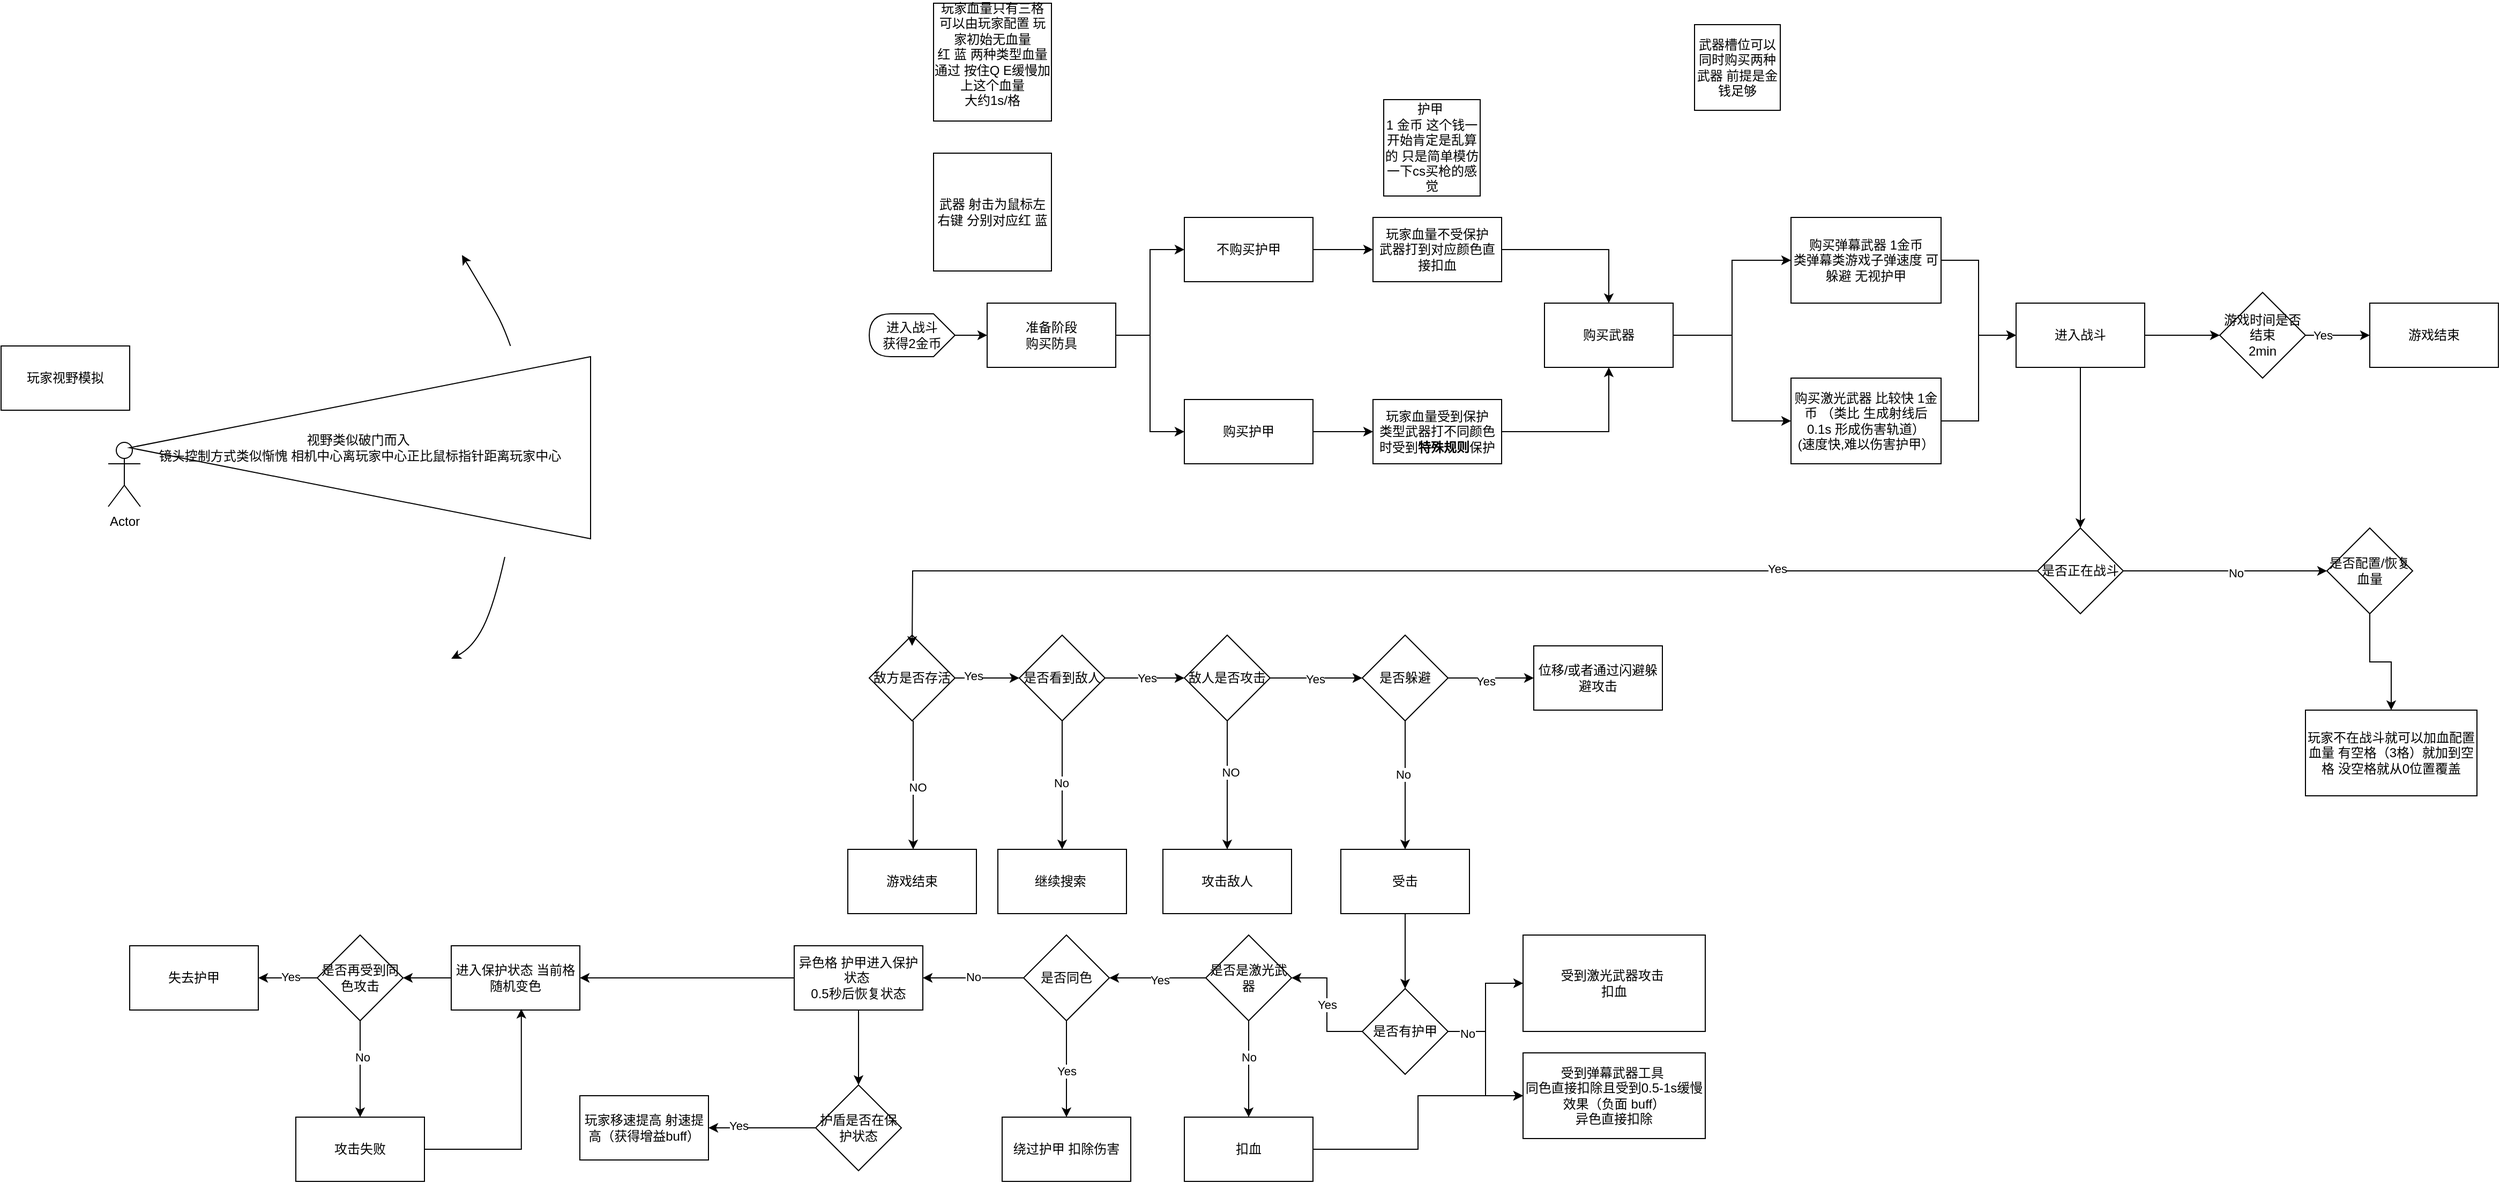 <mxfile version="24.2.7" type="github">
  <diagram id="C5RBs43oDa-KdzZeNtuy" name="Page-1">
    <mxGraphModel dx="3033" dy="1135" grid="1" gridSize="10" guides="1" tooltips="1" connect="1" arrows="1" fold="1" page="1" pageScale="1" pageWidth="827" pageHeight="1169" math="0" shadow="0">
      <root>
        <mxCell id="WIyWlLk6GJQsqaUBKTNV-0" />
        <mxCell id="WIyWlLk6GJQsqaUBKTNV-1" parent="WIyWlLk6GJQsqaUBKTNV-0" />
        <mxCell id="3IvADGGe1elxMChd6s5r-2" style="edgeStyle=orthogonalEdgeStyle;rounded=0;orthogonalLoop=1;jettySize=auto;html=1;" edge="1" parent="WIyWlLk6GJQsqaUBKTNV-1" source="3IvADGGe1elxMChd6s5r-0" target="3IvADGGe1elxMChd6s5r-1">
          <mxGeometry relative="1" as="geometry" />
        </mxCell>
        <mxCell id="3IvADGGe1elxMChd6s5r-0" value="进入战斗&lt;div&gt;获得2金币&lt;/div&gt;" style="shape=display;whiteSpace=wrap;html=1;direction=west;" vertex="1" parent="WIyWlLk6GJQsqaUBKTNV-1">
          <mxGeometry y="310" width="80" height="40" as="geometry" />
        </mxCell>
        <mxCell id="3IvADGGe1elxMChd6s5r-18" style="edgeStyle=orthogonalEdgeStyle;rounded=0;orthogonalLoop=1;jettySize=auto;html=1;entryX=0;entryY=0.5;entryDx=0;entryDy=0;" edge="1" parent="WIyWlLk6GJQsqaUBKTNV-1" source="3IvADGGe1elxMChd6s5r-1" target="3IvADGGe1elxMChd6s5r-16">
          <mxGeometry relative="1" as="geometry" />
        </mxCell>
        <mxCell id="3IvADGGe1elxMChd6s5r-19" style="edgeStyle=orthogonalEdgeStyle;rounded=0;orthogonalLoop=1;jettySize=auto;html=1;entryX=0;entryY=0.5;entryDx=0;entryDy=0;" edge="1" parent="WIyWlLk6GJQsqaUBKTNV-1" source="3IvADGGe1elxMChd6s5r-1" target="3IvADGGe1elxMChd6s5r-17">
          <mxGeometry relative="1" as="geometry" />
        </mxCell>
        <mxCell id="3IvADGGe1elxMChd6s5r-1" value="准备阶段&lt;div&gt;购买防具&lt;/div&gt;" style="rounded=0;whiteSpace=wrap;html=1;" vertex="1" parent="WIyWlLk6GJQsqaUBKTNV-1">
          <mxGeometry x="110" y="300" width="120" height="60" as="geometry" />
        </mxCell>
        <mxCell id="3IvADGGe1elxMChd6s5r-46" style="edgeStyle=orthogonalEdgeStyle;rounded=0;orthogonalLoop=1;jettySize=auto;html=1;entryX=0;entryY=0.5;entryDx=0;entryDy=0;" edge="1" parent="WIyWlLk6GJQsqaUBKTNV-1" source="3IvADGGe1elxMChd6s5r-4" target="3IvADGGe1elxMChd6s5r-44">
          <mxGeometry relative="1" as="geometry" />
        </mxCell>
        <mxCell id="3IvADGGe1elxMChd6s5r-4" value="购买&lt;span style=&quot;background-color: initial;&quot;&gt;激光武器 比较快 1金币 （类比 生成射线后 0.1s 形成伤害轨道）&lt;/span&gt;&lt;div&gt;&lt;div&gt;(速度快,难以伤害护甲）&lt;/div&gt;&lt;/div&gt;" style="rounded=0;whiteSpace=wrap;html=1;" vertex="1" parent="WIyWlLk6GJQsqaUBKTNV-1">
          <mxGeometry x="860" y="370" width="140" height="80" as="geometry" />
        </mxCell>
        <mxCell id="3IvADGGe1elxMChd6s5r-45" style="edgeStyle=orthogonalEdgeStyle;rounded=0;orthogonalLoop=1;jettySize=auto;html=1;" edge="1" parent="WIyWlLk6GJQsqaUBKTNV-1" source="3IvADGGe1elxMChd6s5r-7" target="3IvADGGe1elxMChd6s5r-44">
          <mxGeometry relative="1" as="geometry" />
        </mxCell>
        <mxCell id="3IvADGGe1elxMChd6s5r-7" value="购买弹幕武器 1金币&lt;div&gt;类弹幕类游戏子弹速度 可躲避 无视护甲&lt;/div&gt;" style="rounded=0;whiteSpace=wrap;html=1;" vertex="1" parent="WIyWlLk6GJQsqaUBKTNV-1">
          <mxGeometry x="860" y="220" width="140" height="80" as="geometry" />
        </mxCell>
        <mxCell id="3IvADGGe1elxMChd6s5r-23" style="edgeStyle=orthogonalEdgeStyle;rounded=0;orthogonalLoop=1;jettySize=auto;html=1;" edge="1" parent="WIyWlLk6GJQsqaUBKTNV-1" source="3IvADGGe1elxMChd6s5r-16">
          <mxGeometry relative="1" as="geometry">
            <mxPoint x="470.0" y="250" as="targetPoint" />
          </mxGeometry>
        </mxCell>
        <mxCell id="3IvADGGe1elxMChd6s5r-16" value="不购买护甲" style="rounded=0;whiteSpace=wrap;html=1;" vertex="1" parent="WIyWlLk6GJQsqaUBKTNV-1">
          <mxGeometry x="294" y="220" width="120" height="60" as="geometry" />
        </mxCell>
        <mxCell id="3IvADGGe1elxMChd6s5r-27" style="edgeStyle=orthogonalEdgeStyle;rounded=0;orthogonalLoop=1;jettySize=auto;html=1;" edge="1" parent="WIyWlLk6GJQsqaUBKTNV-1" source="3IvADGGe1elxMChd6s5r-17" target="3IvADGGe1elxMChd6s5r-21">
          <mxGeometry relative="1" as="geometry" />
        </mxCell>
        <mxCell id="3IvADGGe1elxMChd6s5r-17" value="购买护甲" style="rounded=0;whiteSpace=wrap;html=1;" vertex="1" parent="WIyWlLk6GJQsqaUBKTNV-1">
          <mxGeometry x="294" y="390" width="120" height="60" as="geometry" />
        </mxCell>
        <mxCell id="3IvADGGe1elxMChd6s5r-35" style="edgeStyle=orthogonalEdgeStyle;rounded=0;orthogonalLoop=1;jettySize=auto;html=1;" edge="1" parent="WIyWlLk6GJQsqaUBKTNV-1" source="3IvADGGe1elxMChd6s5r-20" target="3IvADGGe1elxMChd6s5r-7">
          <mxGeometry relative="1" as="geometry" />
        </mxCell>
        <mxCell id="3IvADGGe1elxMChd6s5r-36" style="edgeStyle=orthogonalEdgeStyle;rounded=0;orthogonalLoop=1;jettySize=auto;html=1;entryX=0;entryY=0.5;entryDx=0;entryDy=0;" edge="1" parent="WIyWlLk6GJQsqaUBKTNV-1" source="3IvADGGe1elxMChd6s5r-20" target="3IvADGGe1elxMChd6s5r-4">
          <mxGeometry relative="1" as="geometry" />
        </mxCell>
        <mxCell id="3IvADGGe1elxMChd6s5r-20" value="购买武器" style="rounded=0;whiteSpace=wrap;html=1;" vertex="1" parent="WIyWlLk6GJQsqaUBKTNV-1">
          <mxGeometry x="630" y="300" width="120" height="60" as="geometry" />
        </mxCell>
        <mxCell id="3IvADGGe1elxMChd6s5r-34" style="edgeStyle=orthogonalEdgeStyle;rounded=0;orthogonalLoop=1;jettySize=auto;html=1;" edge="1" parent="WIyWlLk6GJQsqaUBKTNV-1" source="3IvADGGe1elxMChd6s5r-21" target="3IvADGGe1elxMChd6s5r-20">
          <mxGeometry relative="1" as="geometry" />
        </mxCell>
        <mxCell id="3IvADGGe1elxMChd6s5r-21" value="玩家血量受到保护&lt;div&gt;类型武器打不同颜色时受到&lt;b&gt;特殊规则&lt;/b&gt;保护&lt;/div&gt;" style="rounded=0;whiteSpace=wrap;html=1;" vertex="1" parent="WIyWlLk6GJQsqaUBKTNV-1">
          <mxGeometry x="470" y="390" width="120" height="60" as="geometry" />
        </mxCell>
        <mxCell id="3IvADGGe1elxMChd6s5r-22" value="玩家血量只有三格&lt;div&gt;可以由玩家配置 玩家初始无血量&lt;/div&gt;&lt;div&gt;红 蓝 两种类型血量&lt;/div&gt;&lt;div&gt;通过 按住Q E缓慢加上这个血量&lt;/div&gt;&lt;div&gt;大约1s/格&lt;/div&gt;&lt;div&gt;&lt;br&gt;&lt;/div&gt;" style="whiteSpace=wrap;html=1;aspect=fixed;" vertex="1" parent="WIyWlLk6GJQsqaUBKTNV-1">
          <mxGeometry x="60" y="20" width="110" height="110" as="geometry" />
        </mxCell>
        <mxCell id="3IvADGGe1elxMChd6s5r-33" style="edgeStyle=orthogonalEdgeStyle;rounded=0;orthogonalLoop=1;jettySize=auto;html=1;" edge="1" parent="WIyWlLk6GJQsqaUBKTNV-1" source="3IvADGGe1elxMChd6s5r-24" target="3IvADGGe1elxMChd6s5r-20">
          <mxGeometry relative="1" as="geometry" />
        </mxCell>
        <mxCell id="3IvADGGe1elxMChd6s5r-24" value="玩家血量不受保护&lt;div&gt;武器打到对应颜色直接扣血&lt;/div&gt;" style="rounded=0;whiteSpace=wrap;html=1;" vertex="1" parent="WIyWlLk6GJQsqaUBKTNV-1">
          <mxGeometry x="470" y="220" width="120" height="60" as="geometry" />
        </mxCell>
        <mxCell id="3IvADGGe1elxMChd6s5r-28" value="武器 射击为鼠标左右键 分别对应红 蓝" style="whiteSpace=wrap;html=1;aspect=fixed;" vertex="1" parent="WIyWlLk6GJQsqaUBKTNV-1">
          <mxGeometry x="60" y="160" width="110" height="110" as="geometry" />
        </mxCell>
        <mxCell id="3IvADGGe1elxMChd6s5r-37" value="武器槽位可以同时购买两种武器 前提是金钱足够" style="whiteSpace=wrap;html=1;aspect=fixed;" vertex="1" parent="WIyWlLk6GJQsqaUBKTNV-1">
          <mxGeometry x="770" y="40" width="80" height="80" as="geometry" />
        </mxCell>
        <mxCell id="3IvADGGe1elxMChd6s5r-38" value="护甲&amp;nbsp;&lt;div&gt;1 金币 这个钱一开始肯定是乱算的 只是简单模仿一下cs买枪的感觉&lt;/div&gt;" style="whiteSpace=wrap;html=1;aspect=fixed;" vertex="1" parent="WIyWlLk6GJQsqaUBKTNV-1">
          <mxGeometry x="480" y="110" width="90" height="90" as="geometry" />
        </mxCell>
        <mxCell id="3IvADGGe1elxMChd6s5r-76" style="edgeStyle=orthogonalEdgeStyle;rounded=0;orthogonalLoop=1;jettySize=auto;html=1;" edge="1" parent="WIyWlLk6GJQsqaUBKTNV-1" source="3IvADGGe1elxMChd6s5r-44">
          <mxGeometry relative="1" as="geometry">
            <mxPoint x="1260" y="330" as="targetPoint" />
          </mxGeometry>
        </mxCell>
        <mxCell id="3IvADGGe1elxMChd6s5r-128" style="edgeStyle=orthogonalEdgeStyle;rounded=0;orthogonalLoop=1;jettySize=auto;html=1;" edge="1" parent="WIyWlLk6GJQsqaUBKTNV-1" source="3IvADGGe1elxMChd6s5r-44" target="3IvADGGe1elxMChd6s5r-127">
          <mxGeometry relative="1" as="geometry" />
        </mxCell>
        <mxCell id="3IvADGGe1elxMChd6s5r-44" value="进入战斗" style="rounded=0;whiteSpace=wrap;html=1;" vertex="1" parent="WIyWlLk6GJQsqaUBKTNV-1">
          <mxGeometry x="1070" y="300" width="120" height="60" as="geometry" />
        </mxCell>
        <mxCell id="3IvADGGe1elxMChd6s5r-49" style="edgeStyle=orthogonalEdgeStyle;rounded=0;orthogonalLoop=1;jettySize=auto;html=1;" edge="1" parent="WIyWlLk6GJQsqaUBKTNV-1" source="3IvADGGe1elxMChd6s5r-48">
          <mxGeometry relative="1" as="geometry">
            <mxPoint x="140" y="650" as="targetPoint" />
          </mxGeometry>
        </mxCell>
        <mxCell id="3IvADGGe1elxMChd6s5r-51" value="Yes" style="edgeLabel;html=1;align=center;verticalAlign=middle;resizable=0;points=[];" vertex="1" connectable="0" parent="3IvADGGe1elxMChd6s5r-49">
          <mxGeometry x="-0.438" y="2" relative="1" as="geometry">
            <mxPoint as="offset" />
          </mxGeometry>
        </mxCell>
        <mxCell id="3IvADGGe1elxMChd6s5r-52" style="edgeStyle=orthogonalEdgeStyle;rounded=0;orthogonalLoop=1;jettySize=auto;html=1;" edge="1" parent="WIyWlLk6GJQsqaUBKTNV-1">
          <mxGeometry relative="1" as="geometry">
            <mxPoint x="41" y="810" as="targetPoint" />
            <mxPoint x="41" y="690" as="sourcePoint" />
          </mxGeometry>
        </mxCell>
        <mxCell id="3IvADGGe1elxMChd6s5r-53" value="NO" style="edgeLabel;html=1;align=center;verticalAlign=middle;resizable=0;points=[];" vertex="1" connectable="0" parent="3IvADGGe1elxMChd6s5r-52">
          <mxGeometry x="0.037" y="4" relative="1" as="geometry">
            <mxPoint as="offset" />
          </mxGeometry>
        </mxCell>
        <mxCell id="3IvADGGe1elxMChd6s5r-48" value="敌方是否存活" style="rhombus;whiteSpace=wrap;html=1;" vertex="1" parent="WIyWlLk6GJQsqaUBKTNV-1">
          <mxGeometry y="610" width="80" height="80" as="geometry" />
        </mxCell>
        <mxCell id="3IvADGGe1elxMChd6s5r-68" style="edgeStyle=orthogonalEdgeStyle;rounded=0;orthogonalLoop=1;jettySize=auto;html=1;entryX=0.5;entryY=0;entryDx=0;entryDy=0;" edge="1" parent="WIyWlLk6GJQsqaUBKTNV-1" source="3IvADGGe1elxMChd6s5r-50" target="3IvADGGe1elxMChd6s5r-75">
          <mxGeometry relative="1" as="geometry">
            <mxPoint x="180" y="810" as="targetPoint" />
          </mxGeometry>
        </mxCell>
        <mxCell id="3IvADGGe1elxMChd6s5r-69" value="No" style="edgeLabel;html=1;align=center;verticalAlign=middle;resizable=0;points=[];" vertex="1" connectable="0" parent="3IvADGGe1elxMChd6s5r-68">
          <mxGeometry x="-0.037" y="-1" relative="1" as="geometry">
            <mxPoint as="offset" />
          </mxGeometry>
        </mxCell>
        <mxCell id="3IvADGGe1elxMChd6s5r-70" style="edgeStyle=orthogonalEdgeStyle;rounded=0;orthogonalLoop=1;jettySize=auto;html=1;entryX=0;entryY=0.5;entryDx=0;entryDy=0;" edge="1" parent="WIyWlLk6GJQsqaUBKTNV-1" source="3IvADGGe1elxMChd6s5r-50" target="3IvADGGe1elxMChd6s5r-74">
          <mxGeometry relative="1" as="geometry">
            <mxPoint x="320" y="600" as="targetPoint" />
          </mxGeometry>
        </mxCell>
        <mxCell id="3IvADGGe1elxMChd6s5r-71" value="Yes" style="edgeLabel;html=1;align=center;verticalAlign=middle;resizable=0;points=[];" vertex="1" connectable="0" parent="3IvADGGe1elxMChd6s5r-70">
          <mxGeometry x="0.045" relative="1" as="geometry">
            <mxPoint as="offset" />
          </mxGeometry>
        </mxCell>
        <mxCell id="3IvADGGe1elxMChd6s5r-50" value="是否看到敌人" style="rhombus;whiteSpace=wrap;html=1;" vertex="1" parent="WIyWlLk6GJQsqaUBKTNV-1">
          <mxGeometry x="140" y="610" width="80" height="80" as="geometry" />
        </mxCell>
        <mxCell id="3IvADGGe1elxMChd6s5r-54" value="游戏结束" style="rounded=0;whiteSpace=wrap;html=1;" vertex="1" parent="WIyWlLk6GJQsqaUBKTNV-1">
          <mxGeometry x="-20" y="810" width="120" height="60" as="geometry" />
        </mxCell>
        <mxCell id="3IvADGGe1elxMChd6s5r-57" value="Actor" style="shape=umlActor;verticalLabelPosition=bottom;verticalAlign=top;html=1;outlineConnect=0;" vertex="1" parent="WIyWlLk6GJQsqaUBKTNV-1">
          <mxGeometry x="-710" y="430" width="30" height="60" as="geometry" />
        </mxCell>
        <mxCell id="3IvADGGe1elxMChd6s5r-61" value="玩家视野模拟" style="whiteSpace=wrap;html=1;" vertex="1" parent="WIyWlLk6GJQsqaUBKTNV-1">
          <mxGeometry x="-810" y="340" width="120" height="60" as="geometry" />
        </mxCell>
        <mxCell id="3IvADGGe1elxMChd6s5r-62" value="视野类似破门而入&amp;nbsp;&lt;div&gt;镜头控制方式类似惭愧 相机中心离玩家中心正比鼠标指针距离玩家中心&lt;/div&gt;" style="triangle;whiteSpace=wrap;html=1;direction=west;" vertex="1" parent="WIyWlLk6GJQsqaUBKTNV-1">
          <mxGeometry x="-690" y="350" width="430" height="170" as="geometry" />
        </mxCell>
        <mxCell id="3IvADGGe1elxMChd6s5r-64" value="" style="curved=1;endArrow=classic;html=1;rounded=0;exitX=0.011;exitY=1.03;exitDx=0;exitDy=0;exitPerimeter=0;" edge="1" parent="WIyWlLk6GJQsqaUBKTNV-1">
          <mxGeometry width="50" height="50" relative="1" as="geometry">
            <mxPoint x="-334.73" y="340.0" as="sourcePoint" />
            <mxPoint x="-380" y="255.1" as="targetPoint" />
            <Array as="points">
              <mxPoint x="-340" y="325.1" />
              <mxPoint x="-350" y="305.1" />
            </Array>
          </mxGeometry>
        </mxCell>
        <mxCell id="3IvADGGe1elxMChd6s5r-67" value="" style="curved=1;endArrow=classic;html=1;rounded=0;exitX=0.011;exitY=1.03;exitDx=0;exitDy=0;exitPerimeter=0;" edge="1" parent="WIyWlLk6GJQsqaUBKTNV-1">
          <mxGeometry width="50" height="50" relative="1" as="geometry">
            <mxPoint x="-340" y="537" as="sourcePoint" />
            <mxPoint x="-390" y="632" as="targetPoint" />
            <Array as="points">
              <mxPoint x="-350" y="582" />
              <mxPoint x="-370" y="622" />
            </Array>
          </mxGeometry>
        </mxCell>
        <mxCell id="3IvADGGe1elxMChd6s5r-79" style="edgeStyle=orthogonalEdgeStyle;rounded=0;orthogonalLoop=1;jettySize=auto;html=1;" edge="1" parent="WIyWlLk6GJQsqaUBKTNV-1" source="3IvADGGe1elxMChd6s5r-74">
          <mxGeometry relative="1" as="geometry">
            <mxPoint x="460" y="650" as="targetPoint" />
          </mxGeometry>
        </mxCell>
        <mxCell id="3IvADGGe1elxMChd6s5r-80" value="Yes" style="edgeLabel;html=1;align=center;verticalAlign=middle;resizable=0;points=[];" vertex="1" connectable="0" parent="3IvADGGe1elxMChd6s5r-79">
          <mxGeometry x="-0.035" y="-1" relative="1" as="geometry">
            <mxPoint as="offset" />
          </mxGeometry>
        </mxCell>
        <mxCell id="3IvADGGe1elxMChd6s5r-82" style="edgeStyle=orthogonalEdgeStyle;rounded=0;orthogonalLoop=1;jettySize=auto;html=1;" edge="1" parent="WIyWlLk6GJQsqaUBKTNV-1" source="3IvADGGe1elxMChd6s5r-74" target="3IvADGGe1elxMChd6s5r-81">
          <mxGeometry relative="1" as="geometry" />
        </mxCell>
        <mxCell id="3IvADGGe1elxMChd6s5r-83" value="NO" style="edgeLabel;html=1;align=center;verticalAlign=middle;resizable=0;points=[];" vertex="1" connectable="0" parent="3IvADGGe1elxMChd6s5r-82">
          <mxGeometry x="-0.202" y="3" relative="1" as="geometry">
            <mxPoint as="offset" />
          </mxGeometry>
        </mxCell>
        <mxCell id="3IvADGGe1elxMChd6s5r-74" value="敌人是否攻击" style="rhombus;whiteSpace=wrap;html=1;" vertex="1" parent="WIyWlLk6GJQsqaUBKTNV-1">
          <mxGeometry x="294" y="610" width="80" height="80" as="geometry" />
        </mxCell>
        <mxCell id="3IvADGGe1elxMChd6s5r-75" value="继续搜索&amp;nbsp;" style="rounded=0;whiteSpace=wrap;html=1;" vertex="1" parent="WIyWlLk6GJQsqaUBKTNV-1">
          <mxGeometry x="120" y="810" width="120" height="60" as="geometry" />
        </mxCell>
        <mxCell id="3IvADGGe1elxMChd6s5r-125" value="" style="edgeStyle=orthogonalEdgeStyle;rounded=0;orthogonalLoop=1;jettySize=auto;html=1;" edge="1" parent="WIyWlLk6GJQsqaUBKTNV-1" source="3IvADGGe1elxMChd6s5r-77" target="3IvADGGe1elxMChd6s5r-124">
          <mxGeometry relative="1" as="geometry" />
        </mxCell>
        <mxCell id="3IvADGGe1elxMChd6s5r-126" value="Yes" style="edgeLabel;html=1;align=center;verticalAlign=middle;resizable=0;points=[];" vertex="1" connectable="0" parent="3IvADGGe1elxMChd6s5r-125">
          <mxGeometry x="-0.467" relative="1" as="geometry">
            <mxPoint as="offset" />
          </mxGeometry>
        </mxCell>
        <mxCell id="3IvADGGe1elxMChd6s5r-77" value="游戏时间是否结束&lt;div&gt;2min&lt;/div&gt;" style="rhombus;whiteSpace=wrap;html=1;" vertex="1" parent="WIyWlLk6GJQsqaUBKTNV-1">
          <mxGeometry x="1260" y="290" width="80" height="80" as="geometry" />
        </mxCell>
        <mxCell id="3IvADGGe1elxMChd6s5r-81" value="攻击敌人" style="rounded=0;whiteSpace=wrap;html=1;" vertex="1" parent="WIyWlLk6GJQsqaUBKTNV-1">
          <mxGeometry x="274" y="810" width="120" height="60" as="geometry" />
        </mxCell>
        <mxCell id="3IvADGGe1elxMChd6s5r-86" style="edgeStyle=orthogonalEdgeStyle;rounded=0;orthogonalLoop=1;jettySize=auto;html=1;entryX=0;entryY=0.5;entryDx=0;entryDy=0;" edge="1" parent="WIyWlLk6GJQsqaUBKTNV-1" source="3IvADGGe1elxMChd6s5r-84" target="3IvADGGe1elxMChd6s5r-85">
          <mxGeometry relative="1" as="geometry" />
        </mxCell>
        <mxCell id="3IvADGGe1elxMChd6s5r-88" value="Yes" style="edgeLabel;html=1;align=center;verticalAlign=middle;resizable=0;points=[];" vertex="1" connectable="0" parent="3IvADGGe1elxMChd6s5r-86">
          <mxGeometry x="-0.141" y="-3" relative="1" as="geometry">
            <mxPoint as="offset" />
          </mxGeometry>
        </mxCell>
        <mxCell id="3IvADGGe1elxMChd6s5r-87" style="edgeStyle=orthogonalEdgeStyle;rounded=0;orthogonalLoop=1;jettySize=auto;html=1;" edge="1" parent="WIyWlLk6GJQsqaUBKTNV-1" source="3IvADGGe1elxMChd6s5r-84">
          <mxGeometry relative="1" as="geometry">
            <mxPoint x="500" y="810" as="targetPoint" />
          </mxGeometry>
        </mxCell>
        <mxCell id="3IvADGGe1elxMChd6s5r-89" value="No" style="edgeLabel;html=1;align=center;verticalAlign=middle;resizable=0;points=[];" vertex="1" connectable="0" parent="3IvADGGe1elxMChd6s5r-87">
          <mxGeometry x="-0.171" y="-2" relative="1" as="geometry">
            <mxPoint as="offset" />
          </mxGeometry>
        </mxCell>
        <mxCell id="3IvADGGe1elxMChd6s5r-84" value="是否躲避" style="rhombus;whiteSpace=wrap;html=1;" vertex="1" parent="WIyWlLk6GJQsqaUBKTNV-1">
          <mxGeometry x="460" y="610" width="80" height="80" as="geometry" />
        </mxCell>
        <mxCell id="3IvADGGe1elxMChd6s5r-85" value="位移/或者通过闪避躲避攻击" style="rounded=0;whiteSpace=wrap;html=1;" vertex="1" parent="WIyWlLk6GJQsqaUBKTNV-1">
          <mxGeometry x="620" y="620" width="120" height="60" as="geometry" />
        </mxCell>
        <mxCell id="3IvADGGe1elxMChd6s5r-93" value="" style="edgeStyle=orthogonalEdgeStyle;rounded=0;orthogonalLoop=1;jettySize=auto;html=1;" edge="1" parent="WIyWlLk6GJQsqaUBKTNV-1" source="3IvADGGe1elxMChd6s5r-91" target="3IvADGGe1elxMChd6s5r-92">
          <mxGeometry relative="1" as="geometry" />
        </mxCell>
        <mxCell id="3IvADGGe1elxMChd6s5r-91" value="受击" style="rounded=0;whiteSpace=wrap;html=1;" vertex="1" parent="WIyWlLk6GJQsqaUBKTNV-1">
          <mxGeometry x="440" y="810" width="120" height="60" as="geometry" />
        </mxCell>
        <mxCell id="3IvADGGe1elxMChd6s5r-95" value="" style="edgeStyle=orthogonalEdgeStyle;rounded=0;orthogonalLoop=1;jettySize=auto;html=1;" edge="1" parent="WIyWlLk6GJQsqaUBKTNV-1" source="3IvADGGe1elxMChd6s5r-92" target="3IvADGGe1elxMChd6s5r-94">
          <mxGeometry relative="1" as="geometry" />
        </mxCell>
        <mxCell id="3IvADGGe1elxMChd6s5r-102" style="edgeStyle=orthogonalEdgeStyle;rounded=0;orthogonalLoop=1;jettySize=auto;html=1;" edge="1" parent="WIyWlLk6GJQsqaUBKTNV-1" source="3IvADGGe1elxMChd6s5r-92" target="3IvADGGe1elxMChd6s5r-101">
          <mxGeometry relative="1" as="geometry" />
        </mxCell>
        <mxCell id="3IvADGGe1elxMChd6s5r-103" value="No" style="edgeLabel;html=1;align=center;verticalAlign=middle;resizable=0;points=[];" vertex="1" connectable="0" parent="3IvADGGe1elxMChd6s5r-102">
          <mxGeometry x="-0.723" y="-2" relative="1" as="geometry">
            <mxPoint as="offset" />
          </mxGeometry>
        </mxCell>
        <mxCell id="3IvADGGe1elxMChd6s5r-147" value="Yes" style="edgeStyle=orthogonalEdgeStyle;rounded=0;orthogonalLoop=1;jettySize=auto;html=1;entryX=1;entryY=0.5;entryDx=0;entryDy=0;" edge="1" parent="WIyWlLk6GJQsqaUBKTNV-1" source="3IvADGGe1elxMChd6s5r-92" target="3IvADGGe1elxMChd6s5r-146">
          <mxGeometry relative="1" as="geometry" />
        </mxCell>
        <mxCell id="3IvADGGe1elxMChd6s5r-92" value="是否有护甲" style="rhombus;whiteSpace=wrap;html=1;rounded=0;" vertex="1" parent="WIyWlLk6GJQsqaUBKTNV-1">
          <mxGeometry x="460" y="940" width="80" height="80" as="geometry" />
        </mxCell>
        <mxCell id="3IvADGGe1elxMChd6s5r-94" value="受到激光武器攻击&amp;nbsp;&lt;div&gt;扣血&lt;/div&gt;" style="whiteSpace=wrap;html=1;rounded=0;" vertex="1" parent="WIyWlLk6GJQsqaUBKTNV-1">
          <mxGeometry x="610" y="890" width="170" height="90" as="geometry" />
        </mxCell>
        <mxCell id="3IvADGGe1elxMChd6s5r-101" value="受到弹幕武器工具&amp;nbsp;&lt;div&gt;同色直接扣除且受到0.5-1s缓慢效果（负面 buff）&lt;/div&gt;&lt;div&gt;异色直接扣除&lt;/div&gt;" style="rounded=0;whiteSpace=wrap;html=1;" vertex="1" parent="WIyWlLk6GJQsqaUBKTNV-1">
          <mxGeometry x="610" y="1000" width="170" height="80" as="geometry" />
        </mxCell>
        <mxCell id="3IvADGGe1elxMChd6s5r-113" value="" style="edgeStyle=orthogonalEdgeStyle;rounded=0;orthogonalLoop=1;jettySize=auto;html=1;" edge="1" parent="WIyWlLk6GJQsqaUBKTNV-1" source="3IvADGGe1elxMChd6s5r-111" target="3IvADGGe1elxMChd6s5r-117">
          <mxGeometry relative="1" as="geometry">
            <mxPoint x="-570" y="930" as="targetPoint" />
          </mxGeometry>
        </mxCell>
        <mxCell id="3IvADGGe1elxMChd6s5r-114" value="Yes" style="edgeLabel;html=1;align=center;verticalAlign=middle;resizable=0;points=[];" vertex="1" connectable="0" parent="3IvADGGe1elxMChd6s5r-113">
          <mxGeometry x="-0.1" y="-1" relative="1" as="geometry">
            <mxPoint as="offset" />
          </mxGeometry>
        </mxCell>
        <mxCell id="3IvADGGe1elxMChd6s5r-167" value="" style="edgeStyle=orthogonalEdgeStyle;rounded=0;orthogonalLoop=1;jettySize=auto;html=1;" edge="1" parent="WIyWlLk6GJQsqaUBKTNV-1" source="3IvADGGe1elxMChd6s5r-111" target="3IvADGGe1elxMChd6s5r-166">
          <mxGeometry relative="1" as="geometry" />
        </mxCell>
        <mxCell id="3IvADGGe1elxMChd6s5r-168" value="No" style="edgeLabel;html=1;align=center;verticalAlign=middle;resizable=0;points=[];" vertex="1" connectable="0" parent="3IvADGGe1elxMChd6s5r-167">
          <mxGeometry x="-0.255" y="2" relative="1" as="geometry">
            <mxPoint as="offset" />
          </mxGeometry>
        </mxCell>
        <mxCell id="3IvADGGe1elxMChd6s5r-111" value="是否再受到同色攻击" style="rhombus;whiteSpace=wrap;html=1;" vertex="1" parent="WIyWlLk6GJQsqaUBKTNV-1">
          <mxGeometry x="-515" y="890" width="80" height="80" as="geometry" />
        </mxCell>
        <mxCell id="3IvADGGe1elxMChd6s5r-122" value="" style="edgeStyle=orthogonalEdgeStyle;rounded=0;orthogonalLoop=1;jettySize=auto;html=1;" edge="1" parent="WIyWlLk6GJQsqaUBKTNV-1" source="3IvADGGe1elxMChd6s5r-115" target="3IvADGGe1elxMChd6s5r-121">
          <mxGeometry relative="1" as="geometry" />
        </mxCell>
        <mxCell id="3IvADGGe1elxMChd6s5r-123" value="Yes" style="edgeLabel;html=1;align=center;verticalAlign=middle;resizable=0;points=[];" vertex="1" connectable="0" parent="3IvADGGe1elxMChd6s5r-122">
          <mxGeometry x="0.035" relative="1" as="geometry">
            <mxPoint as="offset" />
          </mxGeometry>
        </mxCell>
        <mxCell id="3IvADGGe1elxMChd6s5r-138" style="edgeStyle=orthogonalEdgeStyle;rounded=0;orthogonalLoop=1;jettySize=auto;html=1;" edge="1" parent="WIyWlLk6GJQsqaUBKTNV-1" source="3IvADGGe1elxMChd6s5r-115" target="3IvADGGe1elxMChd6s5r-137">
          <mxGeometry relative="1" as="geometry" />
        </mxCell>
        <mxCell id="3IvADGGe1elxMChd6s5r-140" value="No" style="edgeLabel;html=1;align=center;verticalAlign=middle;resizable=0;points=[];" vertex="1" connectable="0" parent="3IvADGGe1elxMChd6s5r-138">
          <mxGeometry x="0.006" y="-1" relative="1" as="geometry">
            <mxPoint as="offset" />
          </mxGeometry>
        </mxCell>
        <mxCell id="3IvADGGe1elxMChd6s5r-115" value="是否同色" style="rhombus;whiteSpace=wrap;html=1;" vertex="1" parent="WIyWlLk6GJQsqaUBKTNV-1">
          <mxGeometry x="144" y="890" width="80" height="80" as="geometry" />
        </mxCell>
        <mxCell id="3IvADGGe1elxMChd6s5r-117" value="失去护甲" style="whiteSpace=wrap;html=1;rounded=0;" vertex="1" parent="WIyWlLk6GJQsqaUBKTNV-1">
          <mxGeometry x="-690" y="900" width="120" height="60" as="geometry" />
        </mxCell>
        <mxCell id="3IvADGGe1elxMChd6s5r-121" value="绕过护甲 扣除伤害" style="whiteSpace=wrap;html=1;" vertex="1" parent="WIyWlLk6GJQsqaUBKTNV-1">
          <mxGeometry x="124" y="1060" width="120" height="60" as="geometry" />
        </mxCell>
        <mxCell id="3IvADGGe1elxMChd6s5r-124" value="游戏结束" style="whiteSpace=wrap;html=1;" vertex="1" parent="WIyWlLk6GJQsqaUBKTNV-1">
          <mxGeometry x="1400" y="300" width="120" height="60" as="geometry" />
        </mxCell>
        <mxCell id="3IvADGGe1elxMChd6s5r-129" style="edgeStyle=orthogonalEdgeStyle;rounded=0;orthogonalLoop=1;jettySize=auto;html=1;" edge="1" parent="WIyWlLk6GJQsqaUBKTNV-1" source="3IvADGGe1elxMChd6s5r-127">
          <mxGeometry relative="1" as="geometry">
            <mxPoint x="40" y="620" as="targetPoint" />
          </mxGeometry>
        </mxCell>
        <mxCell id="3IvADGGe1elxMChd6s5r-130" value="Yes" style="edgeLabel;html=1;align=center;verticalAlign=middle;resizable=0;points=[];" vertex="1" connectable="0" parent="3IvADGGe1elxMChd6s5r-129">
          <mxGeometry x="-0.566" y="-2" relative="1" as="geometry">
            <mxPoint as="offset" />
          </mxGeometry>
        </mxCell>
        <mxCell id="3IvADGGe1elxMChd6s5r-132" value="" style="edgeStyle=orthogonalEdgeStyle;rounded=0;orthogonalLoop=1;jettySize=auto;html=1;" edge="1" parent="WIyWlLk6GJQsqaUBKTNV-1" source="3IvADGGe1elxMChd6s5r-127" target="3IvADGGe1elxMChd6s5r-131">
          <mxGeometry relative="1" as="geometry" />
        </mxCell>
        <mxCell id="3IvADGGe1elxMChd6s5r-133" value="No" style="edgeLabel;html=1;align=center;verticalAlign=middle;resizable=0;points=[];" vertex="1" connectable="0" parent="3IvADGGe1elxMChd6s5r-132">
          <mxGeometry x="0.1" y="-2" relative="1" as="geometry">
            <mxPoint as="offset" />
          </mxGeometry>
        </mxCell>
        <mxCell id="3IvADGGe1elxMChd6s5r-127" value="是否正在战斗" style="rhombus;whiteSpace=wrap;html=1;" vertex="1" parent="WIyWlLk6GJQsqaUBKTNV-1">
          <mxGeometry x="1090" y="510" width="80" height="80" as="geometry" />
        </mxCell>
        <mxCell id="3IvADGGe1elxMChd6s5r-135" value="" style="edgeStyle=orthogonalEdgeStyle;rounded=0;orthogonalLoop=1;jettySize=auto;html=1;" edge="1" parent="WIyWlLk6GJQsqaUBKTNV-1" source="3IvADGGe1elxMChd6s5r-131" target="3IvADGGe1elxMChd6s5r-134">
          <mxGeometry relative="1" as="geometry" />
        </mxCell>
        <mxCell id="3IvADGGe1elxMChd6s5r-131" value="是否配置/恢复血量" style="rhombus;whiteSpace=wrap;html=1;" vertex="1" parent="WIyWlLk6GJQsqaUBKTNV-1">
          <mxGeometry x="1360" y="510" width="80" height="80" as="geometry" />
        </mxCell>
        <mxCell id="3IvADGGe1elxMChd6s5r-134" value="玩家不在战斗就可以加血配置血量 有空格（3格）就加到空格 没空格就从0位置覆盖" style="whiteSpace=wrap;html=1;" vertex="1" parent="WIyWlLk6GJQsqaUBKTNV-1">
          <mxGeometry x="1340" y="680" width="160" height="80" as="geometry" />
        </mxCell>
        <mxCell id="3IvADGGe1elxMChd6s5r-139" style="edgeStyle=orthogonalEdgeStyle;rounded=0;orthogonalLoop=1;jettySize=auto;html=1;entryX=1;entryY=0.5;entryDx=0;entryDy=0;" edge="1" parent="WIyWlLk6GJQsqaUBKTNV-1" source="3IvADGGe1elxMChd6s5r-137" target="3IvADGGe1elxMChd6s5r-161">
          <mxGeometry relative="1" as="geometry">
            <mxPoint x="-130" y="930" as="targetPoint" />
          </mxGeometry>
        </mxCell>
        <mxCell id="3IvADGGe1elxMChd6s5r-173" value="" style="edgeStyle=orthogonalEdgeStyle;rounded=0;orthogonalLoop=1;jettySize=auto;html=1;" edge="1" parent="WIyWlLk6GJQsqaUBKTNV-1" source="3IvADGGe1elxMChd6s5r-137" target="3IvADGGe1elxMChd6s5r-172">
          <mxGeometry relative="1" as="geometry" />
        </mxCell>
        <mxCell id="3IvADGGe1elxMChd6s5r-137" value="异色格 护甲进入保护状态&amp;nbsp;&lt;div&gt;0.5秒后恢复状态&lt;/div&gt;" style="rounded=0;whiteSpace=wrap;html=1;" vertex="1" parent="WIyWlLk6GJQsqaUBKTNV-1">
          <mxGeometry x="-70" y="900" width="120" height="60" as="geometry" />
        </mxCell>
        <mxCell id="3IvADGGe1elxMChd6s5r-150" style="edgeStyle=orthogonalEdgeStyle;rounded=0;orthogonalLoop=1;jettySize=auto;html=1;exitX=0;exitY=0.5;exitDx=0;exitDy=0;" edge="1" parent="WIyWlLk6GJQsqaUBKTNV-1" source="3IvADGGe1elxMChd6s5r-146" target="3IvADGGe1elxMChd6s5r-115">
          <mxGeometry relative="1" as="geometry" />
        </mxCell>
        <mxCell id="3IvADGGe1elxMChd6s5r-151" value="Yes" style="edgeLabel;html=1;align=center;verticalAlign=middle;resizable=0;points=[];" vertex="1" connectable="0" parent="3IvADGGe1elxMChd6s5r-150">
          <mxGeometry x="-0.043" y="1" relative="1" as="geometry">
            <mxPoint y="1" as="offset" />
          </mxGeometry>
        </mxCell>
        <mxCell id="3IvADGGe1elxMChd6s5r-155" value="" style="edgeStyle=orthogonalEdgeStyle;rounded=0;orthogonalLoop=1;jettySize=auto;html=1;" edge="1" parent="WIyWlLk6GJQsqaUBKTNV-1" source="3IvADGGe1elxMChd6s5r-146" target="3IvADGGe1elxMChd6s5r-154">
          <mxGeometry relative="1" as="geometry" />
        </mxCell>
        <mxCell id="3IvADGGe1elxMChd6s5r-156" value="No" style="edgeLabel;html=1;align=center;verticalAlign=middle;resizable=0;points=[];" vertex="1" connectable="0" parent="3IvADGGe1elxMChd6s5r-155">
          <mxGeometry x="-0.241" relative="1" as="geometry">
            <mxPoint as="offset" />
          </mxGeometry>
        </mxCell>
        <mxCell id="3IvADGGe1elxMChd6s5r-146" value="是否是激光武器" style="rhombus;whiteSpace=wrap;html=1;" vertex="1" parent="WIyWlLk6GJQsqaUBKTNV-1">
          <mxGeometry x="314" y="890" width="80" height="80" as="geometry" />
        </mxCell>
        <mxCell id="3IvADGGe1elxMChd6s5r-163" style="edgeStyle=orthogonalEdgeStyle;rounded=0;orthogonalLoop=1;jettySize=auto;html=1;" edge="1" parent="WIyWlLk6GJQsqaUBKTNV-1" source="3IvADGGe1elxMChd6s5r-154" target="3IvADGGe1elxMChd6s5r-101">
          <mxGeometry relative="1" as="geometry" />
        </mxCell>
        <mxCell id="3IvADGGe1elxMChd6s5r-154" value="扣血" style="whiteSpace=wrap;html=1;" vertex="1" parent="WIyWlLk6GJQsqaUBKTNV-1">
          <mxGeometry x="294" y="1060" width="120" height="60" as="geometry" />
        </mxCell>
        <mxCell id="3IvADGGe1elxMChd6s5r-162" style="edgeStyle=orthogonalEdgeStyle;rounded=0;orthogonalLoop=1;jettySize=auto;html=1;entryX=1;entryY=0.5;entryDx=0;entryDy=0;" edge="1" parent="WIyWlLk6GJQsqaUBKTNV-1" source="3IvADGGe1elxMChd6s5r-161" target="3IvADGGe1elxMChd6s5r-111">
          <mxGeometry relative="1" as="geometry" />
        </mxCell>
        <mxCell id="3IvADGGe1elxMChd6s5r-161" value="进入保护状态 当前格随机变色" style="rounded=0;whiteSpace=wrap;html=1;" vertex="1" parent="WIyWlLk6GJQsqaUBKTNV-1">
          <mxGeometry x="-390" y="900" width="120" height="60" as="geometry" />
        </mxCell>
        <mxCell id="3IvADGGe1elxMChd6s5r-166" value="攻击失败" style="whiteSpace=wrap;html=1;" vertex="1" parent="WIyWlLk6GJQsqaUBKTNV-1">
          <mxGeometry x="-535" y="1060" width="120" height="60" as="geometry" />
        </mxCell>
        <mxCell id="3IvADGGe1elxMChd6s5r-171" style="edgeStyle=orthogonalEdgeStyle;rounded=0;orthogonalLoop=1;jettySize=auto;html=1;entryX=0.545;entryY=0.982;entryDx=0;entryDy=0;entryPerimeter=0;" edge="1" parent="WIyWlLk6GJQsqaUBKTNV-1" source="3IvADGGe1elxMChd6s5r-166" target="3IvADGGe1elxMChd6s5r-161">
          <mxGeometry relative="1" as="geometry" />
        </mxCell>
        <mxCell id="3IvADGGe1elxMChd6s5r-175" value="" style="edgeStyle=orthogonalEdgeStyle;rounded=0;orthogonalLoop=1;jettySize=auto;html=1;" edge="1" parent="WIyWlLk6GJQsqaUBKTNV-1" source="3IvADGGe1elxMChd6s5r-172" target="3IvADGGe1elxMChd6s5r-174">
          <mxGeometry relative="1" as="geometry" />
        </mxCell>
        <mxCell id="3IvADGGe1elxMChd6s5r-176" value="Yes" style="edgeLabel;html=1;align=center;verticalAlign=middle;resizable=0;points=[];" vertex="1" connectable="0" parent="3IvADGGe1elxMChd6s5r-175">
          <mxGeometry x="0.436" y="-2" relative="1" as="geometry">
            <mxPoint as="offset" />
          </mxGeometry>
        </mxCell>
        <mxCell id="3IvADGGe1elxMChd6s5r-172" value="护盾是否在保护状态" style="rhombus;whiteSpace=wrap;html=1;rounded=0;" vertex="1" parent="WIyWlLk6GJQsqaUBKTNV-1">
          <mxGeometry x="-50" y="1030" width="80" height="80" as="geometry" />
        </mxCell>
        <mxCell id="3IvADGGe1elxMChd6s5r-174" value="玩家移速提高 射速提高（获得增益buff）" style="whiteSpace=wrap;html=1;rounded=0;" vertex="1" parent="WIyWlLk6GJQsqaUBKTNV-1">
          <mxGeometry x="-270" y="1040" width="120" height="60" as="geometry" />
        </mxCell>
      </root>
    </mxGraphModel>
  </diagram>
</mxfile>
